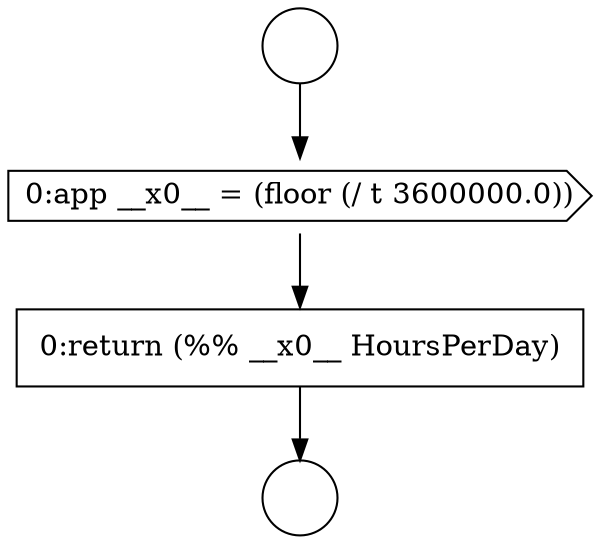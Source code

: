 digraph {
  node21691 [shape=circle label=" " color="black" fillcolor="white" style=filled]
  node21693 [shape=cds, label=<<font color="black">0:app __x0__ = (floor (/ t 3600000.0))</font>> color="black" fillcolor="white" style=filled]
  node21694 [shape=none, margin=0, label=<<font color="black">
    <table border="0" cellborder="1" cellspacing="0" cellpadding="10">
      <tr><td align="left">0:return (%% __x0__ HoursPerDay)</td></tr>
    </table>
  </font>> color="black" fillcolor="white" style=filled]
  node21692 [shape=circle label=" " color="black" fillcolor="white" style=filled]
  node21691 -> node21693 [ color="black"]
  node21693 -> node21694 [ color="black"]
  node21694 -> node21692 [ color="black"]
}
